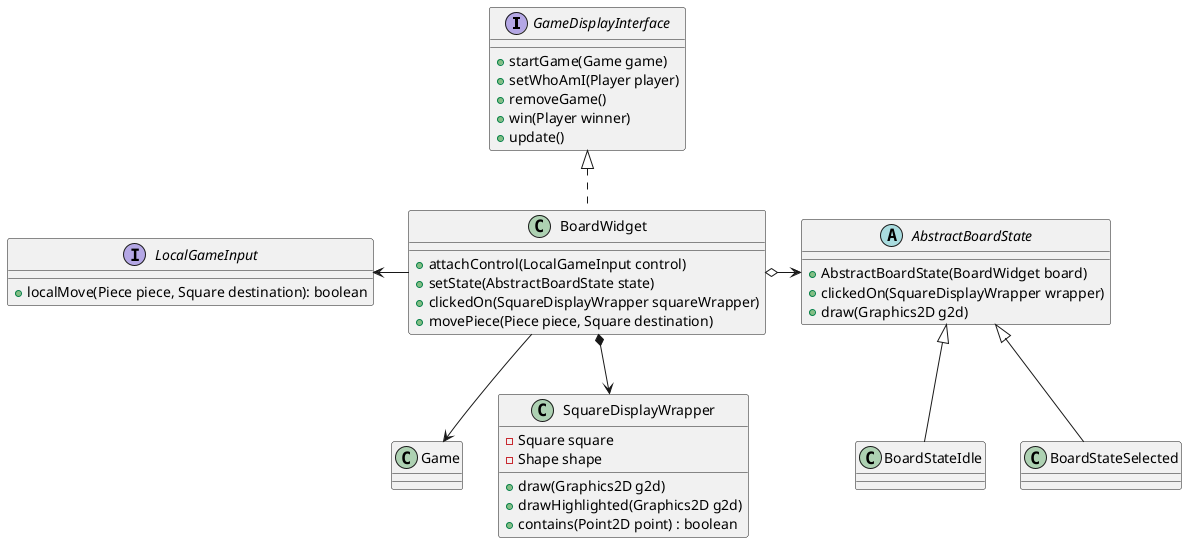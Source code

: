 @startuml
'https://plantuml.com/class-diagram

interface GameDisplayInterface{
+startGame(Game game)
+setWhoAmI(Player player)
+removeGame()
+win(Player winner)
+update()
}

class BoardWidget implements GameDisplayInterface{
    +attachControl(LocalGameInput control)
    +setState(AbstractBoardState state)
    +clickedOn(SquareDisplayWrapper squareWrapper)
    +movePiece(Piece piece, Square destination)

}

class Game
BoardWidget --> Game

LocalGameInput <- BoardWidget
interface LocalGameInput{
+localMove(Piece piece, Square destination): boolean
}


BoardWidget *--> SquareDisplayWrapper
class SquareDisplayWrapper{
-Square square
-Shape shape

+draw(Graphics2D g2d)
+drawHighlighted(Graphics2D g2d)
+contains(Point2D point) : boolean
}

BoardWidget o-> AbstractBoardState

abstract class AbstractBoardState{
    +AbstractBoardState(BoardWidget board)
    +clickedOn(SquareDisplayWrapper wrapper)
    +draw(Graphics2D g2d)
}

class BoardStateIdle extends AbstractBoardState{

}

class BoardStateSelected extends AbstractBoardState{

}


'split





@enduml